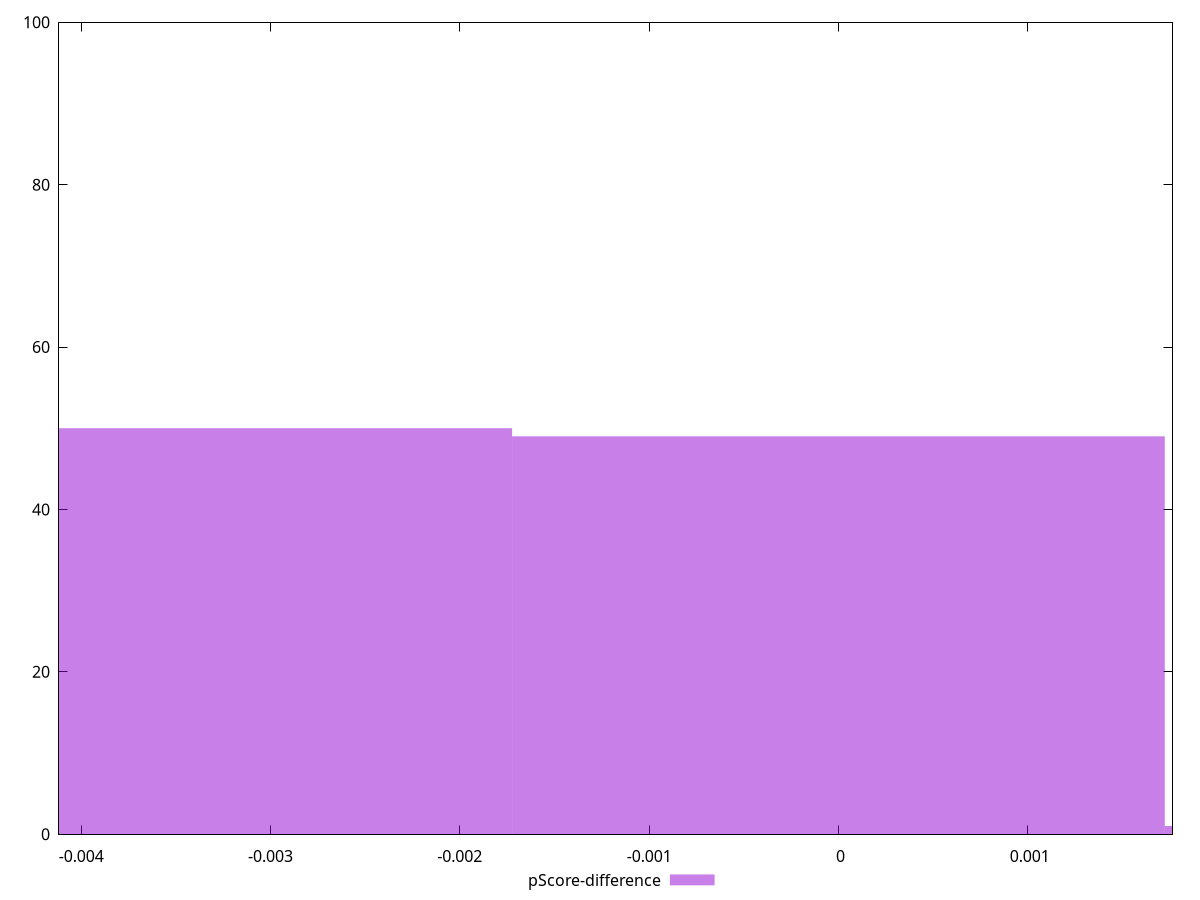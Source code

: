 reset

$pScoreDifference <<EOF
-0.003447781370286411 50
0 49
0.003447781370286411 1
EOF

set key outside below
set boxwidth 0.003447781370286411
set xrange [-0.004117647058823559:0.001764705882352946]
set yrange [0:100]
set trange [0:100]
set style fill transparent solid 0.5 noborder
set terminal svg size 640, 490 enhanced background rgb 'white'
set output "report_00009_2021-02-08T22-37-41.559Z/offscreen-images/samples/pages/pScore-difference/histogram.svg"

plot $pScoreDifference title "pScore-difference" with boxes

reset
